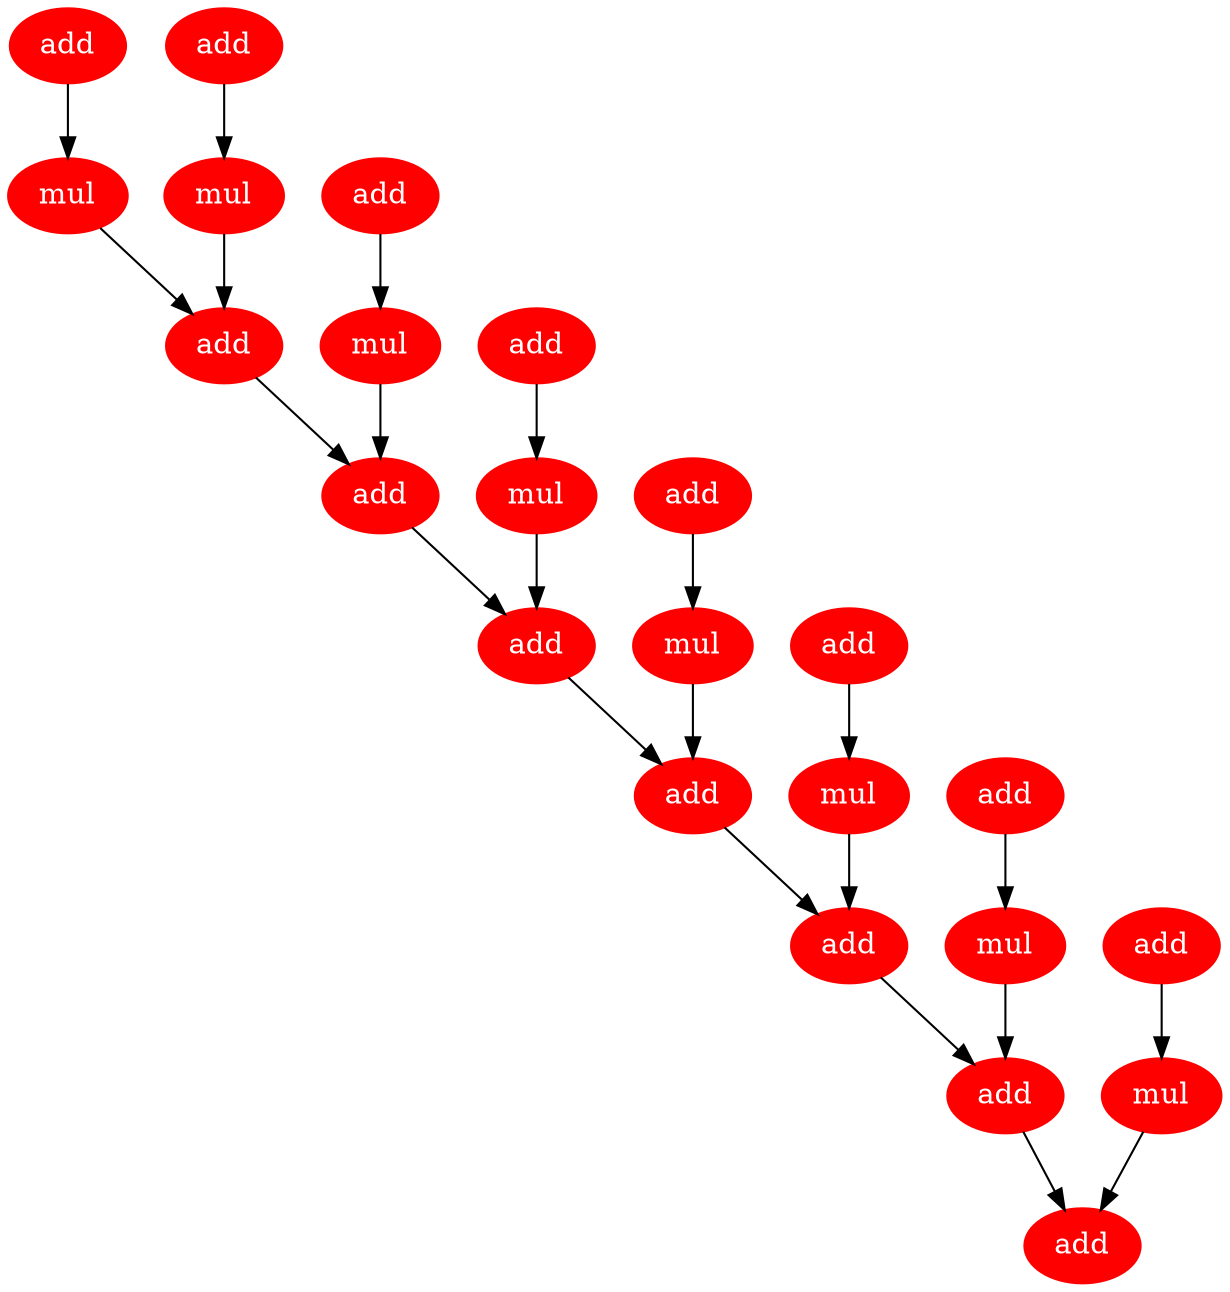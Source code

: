 digraph fir1 {
    node [fontcolor=white,style=filled,color="160,60,12"];
    01 [label = add];
    02 [label = add];
    03 [label = add];
    04 [label = add];
    05 [label = add];
    06 [label = add];
    07 [label = add];
    08 [label = add];
    09 [label = mul];
    10 [label = mul];
    11 [label = mul];
    12 [label = mul];
    13 [label = mul];
    14 [label = mul];
    15 [label = mul];
    16 [label = mul];
    17 [label = add];
    18 [label = add];
    19 [label = add];
    20 [label = add];
    21 [label = add];
    22 [label = add];
    23 [label = add];
    01 -> 09 [name=3];
    02 -> 10 [name=6];
    03 -> 11 [name=9];
    04 -> 12 [name=12];
    05 -> 13 [name=15];
    06 -> 14 [name=18];
    07 -> 15 [name=21];
    08 -> 16 [name=24];
    09 -> 17 [name=25];
    10 -> 17 [name=6];
    11 -> 18 [name=27];
    12 -> 19 [name=28];
    13 -> 20 [name=7];
    14 -> 21 [name=30];
    15 -> 22 [name=31];
    16 -> 23 [name=8];
    17 -> 18 [name=9];
    18 -> 19 [name=10];
    19 -> 20 [name=11];
    20 -> 21 [name=12];
    21 -> 22 [name=13];
    22 -> 23 [name=14];
}
